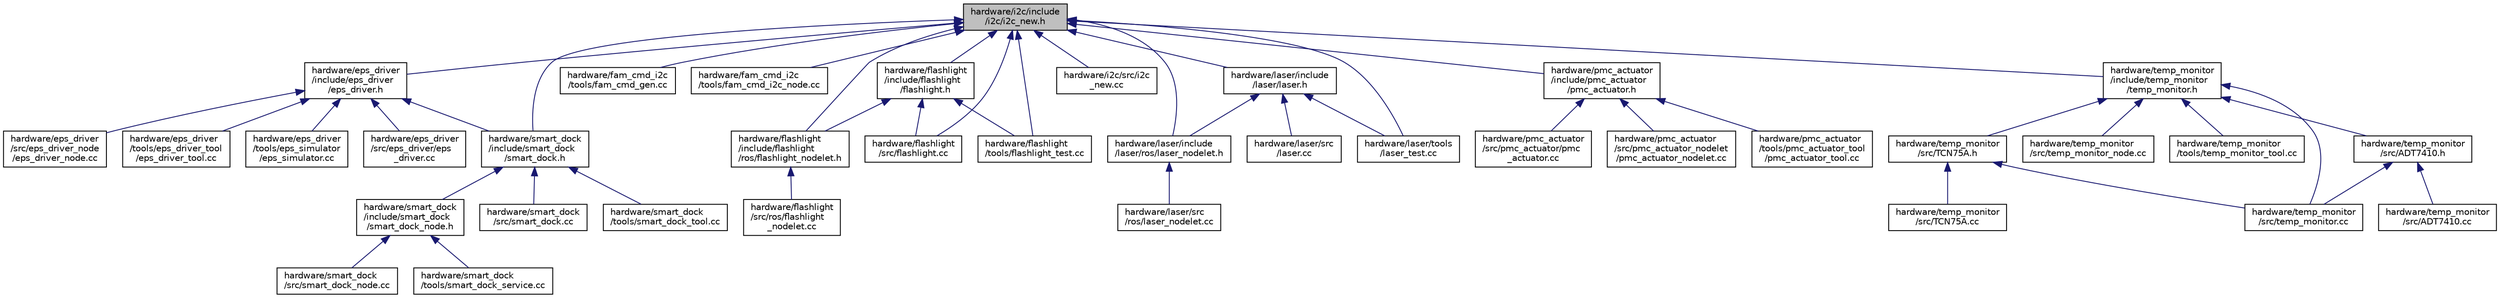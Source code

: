 digraph "hardware/i2c/include/i2c/i2c_new.h"
{
 // LATEX_PDF_SIZE
  edge [fontname="Helvetica",fontsize="10",labelfontname="Helvetica",labelfontsize="10"];
  node [fontname="Helvetica",fontsize="10",shape=record];
  Node1 [label="hardware/i2c/include\l/i2c/i2c_new.h",height=0.2,width=0.4,color="black", fillcolor="grey75", style="filled", fontcolor="black",tooltip=" "];
  Node1 -> Node2 [dir="back",color="midnightblue",fontsize="10",style="solid",fontname="Helvetica"];
  Node2 [label="hardware/eps_driver\l/include/eps_driver\l/eps_driver.h",height=0.2,width=0.4,color="black", fillcolor="white", style="filled",URL="$eps__driver_8h.html",tooltip=" "];
  Node2 -> Node3 [dir="back",color="midnightblue",fontsize="10",style="solid",fontname="Helvetica"];
  Node3 [label="hardware/eps_driver\l/src/eps_driver/eps\l_driver.cc",height=0.2,width=0.4,color="black", fillcolor="white", style="filled",URL="$eps__driver_8cc.html",tooltip=" "];
  Node2 -> Node4 [dir="back",color="midnightblue",fontsize="10",style="solid",fontname="Helvetica"];
  Node4 [label="hardware/eps_driver\l/src/eps_driver_node\l/eps_driver_node.cc",height=0.2,width=0.4,color="black", fillcolor="white", style="filled",URL="$eps__driver__node_8cc.html",tooltip=" "];
  Node2 -> Node5 [dir="back",color="midnightblue",fontsize="10",style="solid",fontname="Helvetica"];
  Node5 [label="hardware/eps_driver\l/tools/eps_driver_tool\l/eps_driver_tool.cc",height=0.2,width=0.4,color="black", fillcolor="white", style="filled",URL="$eps__driver__tool_8cc.html",tooltip=" "];
  Node2 -> Node6 [dir="back",color="midnightblue",fontsize="10",style="solid",fontname="Helvetica"];
  Node6 [label="hardware/eps_driver\l/tools/eps_simulator\l/eps_simulator.cc",height=0.2,width=0.4,color="black", fillcolor="white", style="filled",URL="$eps__simulator_8cc.html",tooltip=" "];
  Node2 -> Node7 [dir="back",color="midnightblue",fontsize="10",style="solid",fontname="Helvetica"];
  Node7 [label="hardware/smart_dock\l/include/smart_dock\l/smart_dock.h",height=0.2,width=0.4,color="black", fillcolor="white", style="filled",URL="$smart__dock_8h.html",tooltip=" "];
  Node7 -> Node8 [dir="back",color="midnightblue",fontsize="10",style="solid",fontname="Helvetica"];
  Node8 [label="hardware/smart_dock\l/include/smart_dock\l/smart_dock_node.h",height=0.2,width=0.4,color="black", fillcolor="white", style="filled",URL="$smart__dock__node_8h.html",tooltip=" "];
  Node8 -> Node9 [dir="back",color="midnightblue",fontsize="10",style="solid",fontname="Helvetica"];
  Node9 [label="hardware/smart_dock\l/src/smart_dock_node.cc",height=0.2,width=0.4,color="black", fillcolor="white", style="filled",URL="$smart__dock__node_8cc.html",tooltip=" "];
  Node8 -> Node10 [dir="back",color="midnightblue",fontsize="10",style="solid",fontname="Helvetica"];
  Node10 [label="hardware/smart_dock\l/tools/smart_dock_service.cc",height=0.2,width=0.4,color="black", fillcolor="white", style="filled",URL="$smart__dock__service_8cc.html",tooltip=" "];
  Node7 -> Node11 [dir="back",color="midnightblue",fontsize="10",style="solid",fontname="Helvetica"];
  Node11 [label="hardware/smart_dock\l/src/smart_dock.cc",height=0.2,width=0.4,color="black", fillcolor="white", style="filled",URL="$smart__dock_8cc.html",tooltip=" "];
  Node7 -> Node12 [dir="back",color="midnightblue",fontsize="10",style="solid",fontname="Helvetica"];
  Node12 [label="hardware/smart_dock\l/tools/smart_dock_tool.cc",height=0.2,width=0.4,color="black", fillcolor="white", style="filled",URL="$smart__dock__tool_8cc.html",tooltip=" "];
  Node1 -> Node13 [dir="back",color="midnightblue",fontsize="10",style="solid",fontname="Helvetica"];
  Node13 [label="hardware/fam_cmd_i2c\l/tools/fam_cmd_gen.cc",height=0.2,width=0.4,color="black", fillcolor="white", style="filled",URL="$fam__cmd__gen_8cc.html",tooltip=" "];
  Node1 -> Node14 [dir="back",color="midnightblue",fontsize="10",style="solid",fontname="Helvetica"];
  Node14 [label="hardware/fam_cmd_i2c\l/tools/fam_cmd_i2c_node.cc",height=0.2,width=0.4,color="black", fillcolor="white", style="filled",URL="$fam__cmd__i2c__node_8cc.html",tooltip=" "];
  Node1 -> Node15 [dir="back",color="midnightblue",fontsize="10",style="solid",fontname="Helvetica"];
  Node15 [label="hardware/flashlight\l/include/flashlight\l/flashlight.h",height=0.2,width=0.4,color="black", fillcolor="white", style="filled",URL="$flashlight_8h.html",tooltip=" "];
  Node15 -> Node16 [dir="back",color="midnightblue",fontsize="10",style="solid",fontname="Helvetica"];
  Node16 [label="hardware/flashlight\l/include/flashlight\l/ros/flashlight_nodelet.h",height=0.2,width=0.4,color="black", fillcolor="white", style="filled",URL="$flashlight__nodelet_8h.html",tooltip=" "];
  Node16 -> Node17 [dir="back",color="midnightblue",fontsize="10",style="solid",fontname="Helvetica"];
  Node17 [label="hardware/flashlight\l/src/ros/flashlight\l_nodelet.cc",height=0.2,width=0.4,color="black", fillcolor="white", style="filled",URL="$flashlight__nodelet_8cc.html",tooltip=" "];
  Node15 -> Node18 [dir="back",color="midnightblue",fontsize="10",style="solid",fontname="Helvetica"];
  Node18 [label="hardware/flashlight\l/src/flashlight.cc",height=0.2,width=0.4,color="black", fillcolor="white", style="filled",URL="$flashlight_8cc.html",tooltip=" "];
  Node15 -> Node19 [dir="back",color="midnightblue",fontsize="10",style="solid",fontname="Helvetica"];
  Node19 [label="hardware/flashlight\l/tools/flashlight_test.cc",height=0.2,width=0.4,color="black", fillcolor="white", style="filled",URL="$flashlight__test_8cc.html",tooltip=" "];
  Node1 -> Node16 [dir="back",color="midnightblue",fontsize="10",style="solid",fontname="Helvetica"];
  Node1 -> Node18 [dir="back",color="midnightblue",fontsize="10",style="solid",fontname="Helvetica"];
  Node1 -> Node19 [dir="back",color="midnightblue",fontsize="10",style="solid",fontname="Helvetica"];
  Node1 -> Node20 [dir="back",color="midnightblue",fontsize="10",style="solid",fontname="Helvetica"];
  Node20 [label="hardware/i2c/src/i2c\l_new.cc",height=0.2,width=0.4,color="black", fillcolor="white", style="filled",URL="$i2c__new_8cc.html",tooltip=" "];
  Node1 -> Node21 [dir="back",color="midnightblue",fontsize="10",style="solid",fontname="Helvetica"];
  Node21 [label="hardware/laser/include\l/laser/laser.h",height=0.2,width=0.4,color="black", fillcolor="white", style="filled",URL="$laser_8h.html",tooltip=" "];
  Node21 -> Node22 [dir="back",color="midnightblue",fontsize="10",style="solid",fontname="Helvetica"];
  Node22 [label="hardware/laser/include\l/laser/ros/laser_nodelet.h",height=0.2,width=0.4,color="black", fillcolor="white", style="filled",URL="$laser__nodelet_8h.html",tooltip=" "];
  Node22 -> Node23 [dir="back",color="midnightblue",fontsize="10",style="solid",fontname="Helvetica"];
  Node23 [label="hardware/laser/src\l/ros/laser_nodelet.cc",height=0.2,width=0.4,color="black", fillcolor="white", style="filled",URL="$laser__nodelet_8cc.html",tooltip=" "];
  Node21 -> Node24 [dir="back",color="midnightblue",fontsize="10",style="solid",fontname="Helvetica"];
  Node24 [label="hardware/laser/src\l/laser.cc",height=0.2,width=0.4,color="black", fillcolor="white", style="filled",URL="$laser_8cc.html",tooltip=" "];
  Node21 -> Node25 [dir="back",color="midnightblue",fontsize="10",style="solid",fontname="Helvetica"];
  Node25 [label="hardware/laser/tools\l/laser_test.cc",height=0.2,width=0.4,color="black", fillcolor="white", style="filled",URL="$laser__test_8cc.html",tooltip=" "];
  Node1 -> Node22 [dir="back",color="midnightblue",fontsize="10",style="solid",fontname="Helvetica"];
  Node1 -> Node25 [dir="back",color="midnightblue",fontsize="10",style="solid",fontname="Helvetica"];
  Node1 -> Node26 [dir="back",color="midnightblue",fontsize="10",style="solid",fontname="Helvetica"];
  Node26 [label="hardware/pmc_actuator\l/include/pmc_actuator\l/pmc_actuator.h",height=0.2,width=0.4,color="black", fillcolor="white", style="filled",URL="$pmc__actuator_8h.html",tooltip=" "];
  Node26 -> Node27 [dir="back",color="midnightblue",fontsize="10",style="solid",fontname="Helvetica"];
  Node27 [label="hardware/pmc_actuator\l/src/pmc_actuator/pmc\l_actuator.cc",height=0.2,width=0.4,color="black", fillcolor="white", style="filled",URL="$pmc__actuator_8cc.html",tooltip=" "];
  Node26 -> Node28 [dir="back",color="midnightblue",fontsize="10",style="solid",fontname="Helvetica"];
  Node28 [label="hardware/pmc_actuator\l/src/pmc_actuator_nodelet\l/pmc_actuator_nodelet.cc",height=0.2,width=0.4,color="black", fillcolor="white", style="filled",URL="$pmc__actuator__nodelet_8cc.html",tooltip=" "];
  Node26 -> Node29 [dir="back",color="midnightblue",fontsize="10",style="solid",fontname="Helvetica"];
  Node29 [label="hardware/pmc_actuator\l/tools/pmc_actuator_tool\l/pmc_actuator_tool.cc",height=0.2,width=0.4,color="black", fillcolor="white", style="filled",URL="$pmc__actuator__tool_8cc.html",tooltip=" "];
  Node1 -> Node7 [dir="back",color="midnightblue",fontsize="10",style="solid",fontname="Helvetica"];
  Node1 -> Node30 [dir="back",color="midnightblue",fontsize="10",style="solid",fontname="Helvetica"];
  Node30 [label="hardware/temp_monitor\l/include/temp_monitor\l/temp_monitor.h",height=0.2,width=0.4,color="black", fillcolor="white", style="filled",URL="$temp__monitor_8h.html",tooltip=" "];
  Node30 -> Node31 [dir="back",color="midnightblue",fontsize="10",style="solid",fontname="Helvetica"];
  Node31 [label="hardware/temp_monitor\l/src/ADT7410.h",height=0.2,width=0.4,color="black", fillcolor="white", style="filled",URL="$ADT7410_8h.html",tooltip=" "];
  Node31 -> Node32 [dir="back",color="midnightblue",fontsize="10",style="solid",fontname="Helvetica"];
  Node32 [label="hardware/temp_monitor\l/src/ADT7410.cc",height=0.2,width=0.4,color="black", fillcolor="white", style="filled",URL="$ADT7410_8cc.html",tooltip=" "];
  Node31 -> Node33 [dir="back",color="midnightblue",fontsize="10",style="solid",fontname="Helvetica"];
  Node33 [label="hardware/temp_monitor\l/src/temp_monitor.cc",height=0.2,width=0.4,color="black", fillcolor="white", style="filled",URL="$temp__monitor_8cc.html",tooltip=" "];
  Node30 -> Node34 [dir="back",color="midnightblue",fontsize="10",style="solid",fontname="Helvetica"];
  Node34 [label="hardware/temp_monitor\l/src/TCN75A.h",height=0.2,width=0.4,color="black", fillcolor="white", style="filled",URL="$TCN75A_8h.html",tooltip=" "];
  Node34 -> Node35 [dir="back",color="midnightblue",fontsize="10",style="solid",fontname="Helvetica"];
  Node35 [label="hardware/temp_monitor\l/src/TCN75A.cc",height=0.2,width=0.4,color="black", fillcolor="white", style="filled",URL="$TCN75A_8cc.html",tooltip=" "];
  Node34 -> Node33 [dir="back",color="midnightblue",fontsize="10",style="solid",fontname="Helvetica"];
  Node30 -> Node33 [dir="back",color="midnightblue",fontsize="10",style="solid",fontname="Helvetica"];
  Node30 -> Node36 [dir="back",color="midnightblue",fontsize="10",style="solid",fontname="Helvetica"];
  Node36 [label="hardware/temp_monitor\l/src/temp_monitor_node.cc",height=0.2,width=0.4,color="black", fillcolor="white", style="filled",URL="$temp__monitor__node_8cc.html",tooltip=" "];
  Node30 -> Node37 [dir="back",color="midnightblue",fontsize="10",style="solid",fontname="Helvetica"];
  Node37 [label="hardware/temp_monitor\l/tools/temp_monitor_tool.cc",height=0.2,width=0.4,color="black", fillcolor="white", style="filled",URL="$temp__monitor__tool_8cc.html",tooltip=" "];
}
